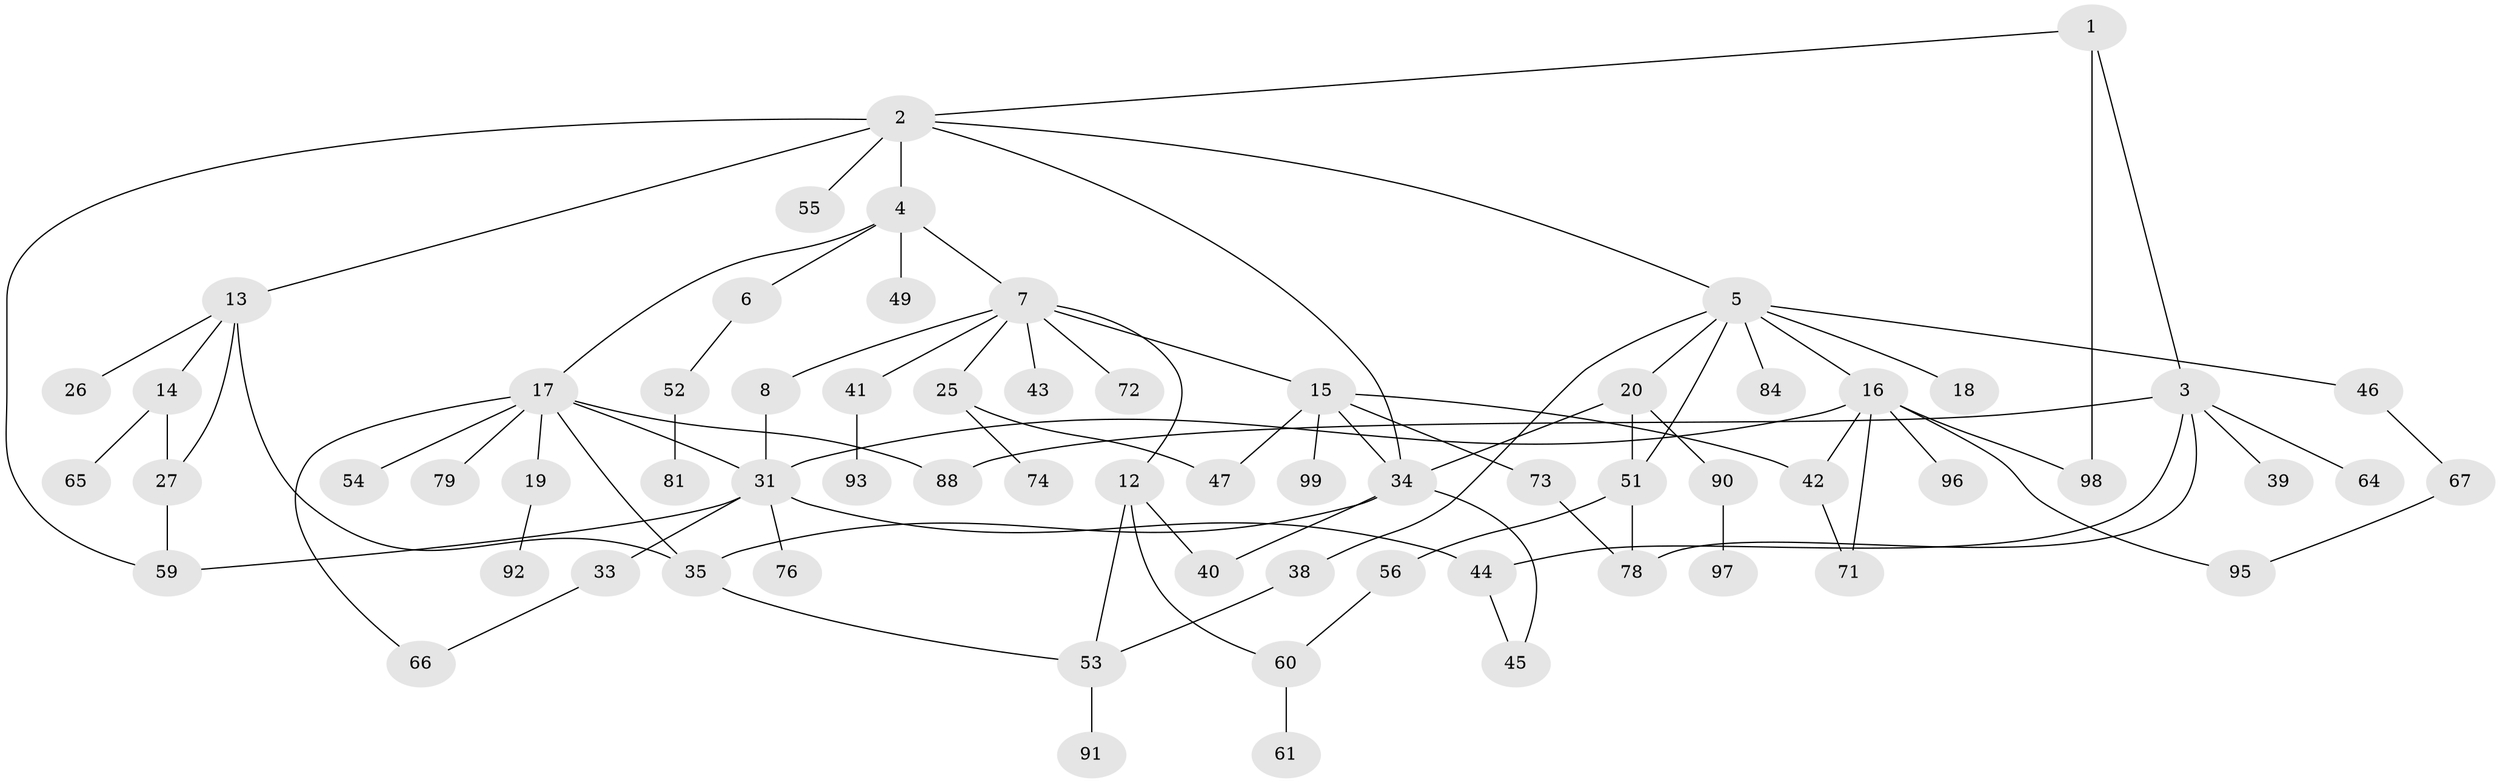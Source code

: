 // original degree distribution, {3: 0.17, 7: 0.02, 5: 0.06, 6: 0.04, 2: 0.33, 4: 0.09, 1: 0.29}
// Generated by graph-tools (version 1.1) at 2025/11/02/21/25 10:11:06]
// undirected, 67 vertices, 91 edges
graph export_dot {
graph [start="1"]
  node [color=gray90,style=filled];
  1 [super="+57"];
  2 [super="+32"];
  3 [super="+10"];
  4 [super="+22"];
  5 [super="+11"];
  6 [super="+87"];
  7 [super="+9"];
  8;
  12 [super="+21"];
  13 [super="+29"];
  14 [super="+24"];
  15 [super="+28"];
  16 [super="+30"];
  17 [super="+23"];
  18 [super="+48"];
  19;
  20 [super="+80"];
  25 [super="+36"];
  26 [super="+75"];
  27 [super="+89"];
  31 [super="+50"];
  33;
  34 [super="+58"];
  35 [super="+37"];
  38;
  39 [super="+70"];
  40;
  41;
  42 [super="+62"];
  43;
  44 [super="+83"];
  45;
  46;
  47 [super="+69"];
  49;
  51 [super="+100"];
  52;
  53 [super="+94"];
  54;
  55;
  56;
  59;
  60 [super="+63"];
  61 [super="+82"];
  64;
  65 [super="+68"];
  66 [super="+86"];
  67 [super="+77"];
  71;
  72;
  73 [super="+85"];
  74;
  76;
  78;
  79;
  81;
  84;
  88;
  90;
  91;
  92;
  93;
  95;
  96;
  97;
  98;
  99;
  1 -- 2;
  1 -- 3;
  1 -- 98;
  2 -- 4;
  2 -- 5;
  2 -- 13;
  2 -- 55;
  2 -- 59;
  2 -- 34;
  3 -- 64;
  3 -- 39;
  3 -- 88;
  3 -- 44;
  3 -- 78;
  4 -- 6;
  4 -- 7;
  4 -- 17;
  4 -- 49;
  5 -- 18;
  5 -- 20;
  5 -- 46;
  5 -- 84;
  5 -- 16;
  5 -- 51;
  5 -- 38;
  6 -- 52;
  7 -- 8;
  7 -- 15;
  7 -- 41;
  7 -- 43;
  7 -- 72;
  7 -- 25;
  7 -- 12;
  8 -- 31;
  12 -- 53;
  12 -- 60;
  12 -- 40;
  13 -- 14;
  13 -- 26;
  13 -- 27;
  13 -- 35;
  14 -- 27;
  14 -- 65;
  15 -- 34;
  15 -- 99;
  15 -- 42;
  15 -- 73;
  15 -- 47;
  16 -- 95;
  16 -- 98;
  16 -- 42;
  16 -- 96;
  16 -- 71;
  16 -- 31;
  17 -- 19;
  17 -- 54;
  17 -- 88;
  17 -- 66;
  17 -- 35;
  17 -- 79;
  17 -- 31;
  19 -- 92;
  20 -- 51 [weight=2];
  20 -- 34;
  20 -- 90;
  25 -- 74;
  25 -- 47;
  27 -- 59;
  31 -- 33;
  31 -- 59;
  31 -- 44;
  31 -- 76;
  33 -- 66;
  34 -- 40;
  34 -- 35;
  34 -- 45;
  35 -- 53;
  38 -- 53;
  41 -- 93;
  42 -- 71;
  44 -- 45;
  46 -- 67;
  51 -- 56;
  51 -- 78;
  52 -- 81;
  53 -- 91;
  56 -- 60;
  60 -- 61;
  67 -- 95;
  73 -- 78;
  90 -- 97;
}
